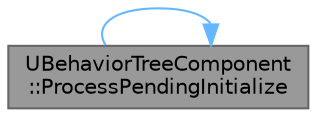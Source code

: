 digraph "UBehaviorTreeComponent::ProcessPendingInitialize"
{
 // INTERACTIVE_SVG=YES
 // LATEX_PDF_SIZE
  bgcolor="transparent";
  edge [fontname=Helvetica,fontsize=10,labelfontname=Helvetica,labelfontsize=10];
  node [fontname=Helvetica,fontsize=10,shape=box,height=0.2,width=0.4];
  rankdir="LR";
  Node1 [id="Node000001",label="UBehaviorTreeComponent\l::ProcessPendingInitialize",height=0.2,width=0.4,color="gray40", fillcolor="grey60", style="filled", fontcolor="black",tooltip="apply pending tree initialization"];
  Node1 -> Node1 [id="edge1_Node000001_Node000001",color="steelblue1",style="solid",tooltip=" "];
}
